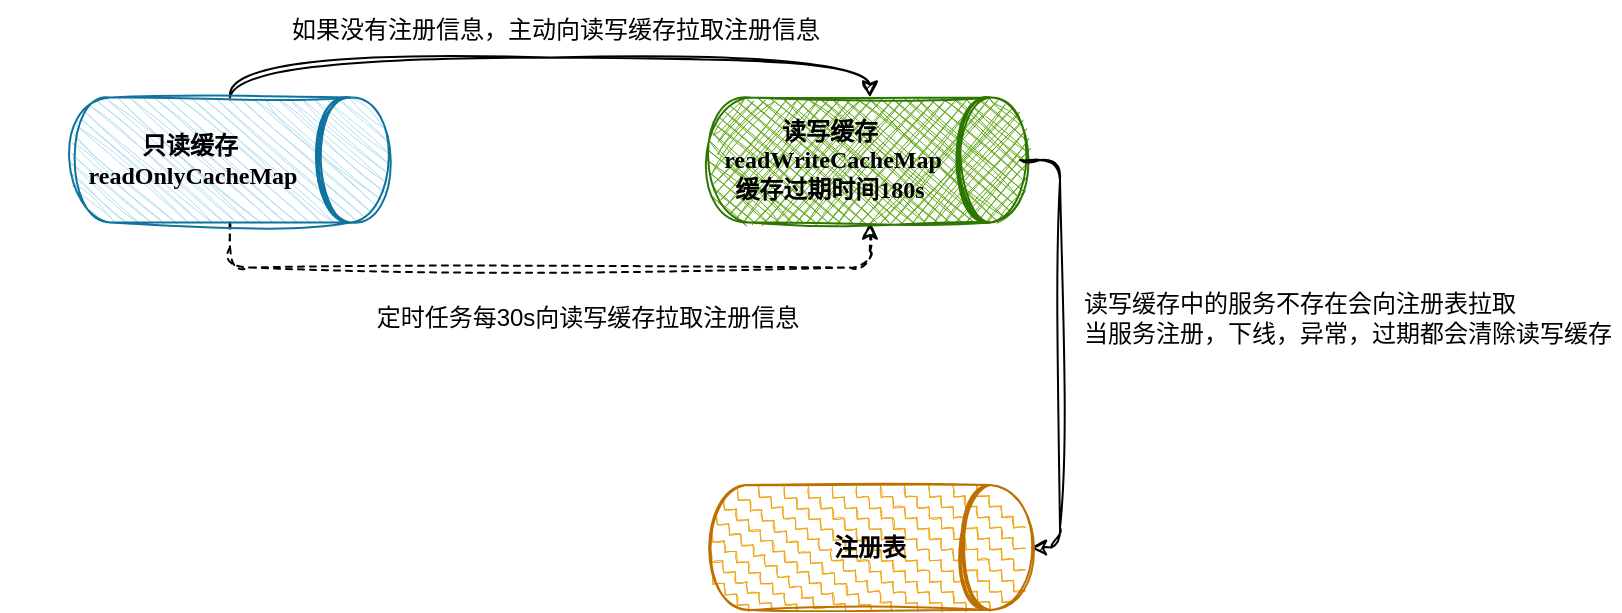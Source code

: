 <mxfile version="21.3.6" type="github">
  <diagram name="第 1 页" id="IhqOnIPTeL6Iy711pEuG">
    <mxGraphModel dx="1434" dy="764" grid="1" gridSize="10" guides="1" tooltips="1" connect="1" arrows="1" fold="1" page="1" pageScale="1" pageWidth="827" pageHeight="1169" background="none" math="0" shadow="0">
      <root>
        <mxCell id="0" />
        <mxCell id="1" parent="0" />
        <mxCell id="t4Ie9A0IBxwwEko75Sx5-12" style="edgeStyle=orthogonalEdgeStyle;orthogonalLoop=1;jettySize=auto;html=1;exitX=0;exitY=0.5;exitDx=0;exitDy=0;entryX=0;entryY=0.5;entryDx=0;entryDy=0;sketch=1;curveFitting=1;jiggle=2;curved=1;" edge="1" parent="1" source="t4Ie9A0IBxwwEko75Sx5-4" target="t4Ie9A0IBxwwEko75Sx5-7">
          <mxGeometry relative="1" as="geometry" />
        </mxCell>
        <mxCell id="t4Ie9A0IBxwwEko75Sx5-15" style="edgeStyle=orthogonalEdgeStyle;rounded=1;orthogonalLoop=1;jettySize=auto;html=1;exitX=1;exitY=0.5;exitDx=0;exitDy=0;entryX=1;entryY=0.5;entryDx=0;entryDy=0;sketch=1;curveFitting=1;jiggle=2;dashed=1;" edge="1" parent="1" source="t4Ie9A0IBxwwEko75Sx5-4" target="t4Ie9A0IBxwwEko75Sx5-7">
          <mxGeometry relative="1" as="geometry">
            <Array as="points">
              <mxPoint x="115" y="153.75" />
              <mxPoint x="435" y="153.75" />
            </Array>
          </mxGeometry>
        </mxCell>
        <mxCell id="t4Ie9A0IBxwwEko75Sx5-4" value="" style="shape=datastore;whiteSpace=wrap;html=1;sketch=1;curveFitting=1;jiggle=2;shadow=0;fillStyle=auto;rotation=90;rounded=0;fillColor=#b1ddf0;strokeColor=#10739e;" vertex="1" parent="1">
          <mxGeometry x="83.75" y="20" width="62.5" height="160" as="geometry" />
        </mxCell>
        <mxCell id="t4Ie9A0IBxwwEko75Sx5-6" value="&lt;font face=&quot;Comic Sans MS&quot;&gt;&lt;b&gt;只读缓存&lt;br&gt;&amp;nbsp;readOnlyCacheMap&lt;/b&gt;&lt;/font&gt;" style="text;html=1;strokeColor=none;fillColor=none;align=center;verticalAlign=middle;whiteSpace=wrap;rounded=0;" vertex="1" parent="1">
          <mxGeometry y="85" width="190" height="30" as="geometry" />
        </mxCell>
        <mxCell id="t4Ie9A0IBxwwEko75Sx5-7" value="" style="shape=datastore;whiteSpace=wrap;html=1;sketch=1;curveFitting=1;jiggle=2;shadow=0;fillStyle=cross-hatch;rotation=90;rounded=0;fillColor=#60a917;strokeColor=#2D7600;fontColor=#ffffff;" vertex="1" parent="1">
          <mxGeometry x="403.75" y="20" width="62.5" height="160" as="geometry" />
        </mxCell>
        <mxCell id="t4Ie9A0IBxwwEko75Sx5-17" style="edgeStyle=orthogonalEdgeStyle;rounded=1;orthogonalLoop=1;jettySize=auto;html=1;entryX=0.5;entryY=0;entryDx=0;entryDy=0;exitX=1;exitY=0.5;exitDx=0;exitDy=0;sketch=1;curveFitting=1;jiggle=2;" edge="1" parent="1" source="t4Ie9A0IBxwwEko75Sx5-8" target="t4Ie9A0IBxwwEko75Sx5-10">
          <mxGeometry relative="1" as="geometry">
            <Array as="points">
              <mxPoint x="530" y="99.75" />
              <mxPoint x="530" y="293.75" />
            </Array>
          </mxGeometry>
        </mxCell>
        <mxCell id="t4Ie9A0IBxwwEko75Sx5-8" value="&lt;font face=&quot;Comic Sans MS&quot;&gt;&lt;b&gt;读写缓存&lt;br&gt;&amp;nbsp;readWriteCacheMap&lt;br&gt;缓存过期时间180s&lt;br&gt;&lt;/b&gt;&lt;/font&gt;" style="text;html=1;strokeColor=none;fillColor=none;align=center;verticalAlign=middle;whiteSpace=wrap;rounded=0;" vertex="1" parent="1">
          <mxGeometry x="320" y="85" width="190" height="30" as="geometry" />
        </mxCell>
        <mxCell id="t4Ie9A0IBxwwEko75Sx5-10" value="" style="shape=datastore;whiteSpace=wrap;html=1;sketch=1;curveFitting=1;jiggle=2;shadow=0;fillStyle=zigzag-line;rotation=90;rounded=0;fillColor=#f0a30a;strokeColor=#BD7000;fontColor=#000000;" vertex="1" parent="1">
          <mxGeometry x="403.75" y="213.75" width="62.5" height="160" as="geometry" />
        </mxCell>
        <mxCell id="t4Ie9A0IBxwwEko75Sx5-11" value="&lt;font face=&quot;Comic Sans MS&quot;&gt;&lt;b&gt;注册表&lt;/b&gt;&lt;/font&gt;" style="text;html=1;strokeColor=none;fillColor=none;align=center;verticalAlign=middle;whiteSpace=wrap;rounded=0;" vertex="1" parent="1">
          <mxGeometry x="340" y="278.75" width="190" height="30" as="geometry" />
        </mxCell>
        <mxCell id="t4Ie9A0IBxwwEko75Sx5-13" value="如果没有注册信息，主动向读写缓存拉取注册信息" style="text;html=1;strokeColor=none;fillColor=none;align=center;verticalAlign=middle;whiteSpace=wrap;rounded=0;" vertex="1" parent="1">
          <mxGeometry x="130" y="20" width="296.25" height="30" as="geometry" />
        </mxCell>
        <mxCell id="t4Ie9A0IBxwwEko75Sx5-16" value="定时任务每30s向读写缓存拉取注册信息" style="text;html=1;strokeColor=none;fillColor=none;align=center;verticalAlign=middle;whiteSpace=wrap;rounded=0;" vertex="1" parent="1">
          <mxGeometry x="179" y="163.75" width="230" height="30" as="geometry" />
        </mxCell>
        <mxCell id="t4Ie9A0IBxwwEko75Sx5-19" value="&lt;font face=&quot;Comic Sans MS&quot;&gt;&lt;span style=&quot;font-style: normal;&quot;&gt;读写缓存中的服务不存在会向注册表拉取&lt;br&gt;当服务注册，下线，异常，过期都会清除读写缓存&lt;/span&gt;&lt;/font&gt;" style="text;html=1;strokeColor=none;fillColor=none;align=left;verticalAlign=middle;whiteSpace=wrap;rounded=0;fontStyle=2" vertex="1" parent="1">
          <mxGeometry x="540" y="163.75" width="270" height="30" as="geometry" />
        </mxCell>
      </root>
    </mxGraphModel>
  </diagram>
</mxfile>
